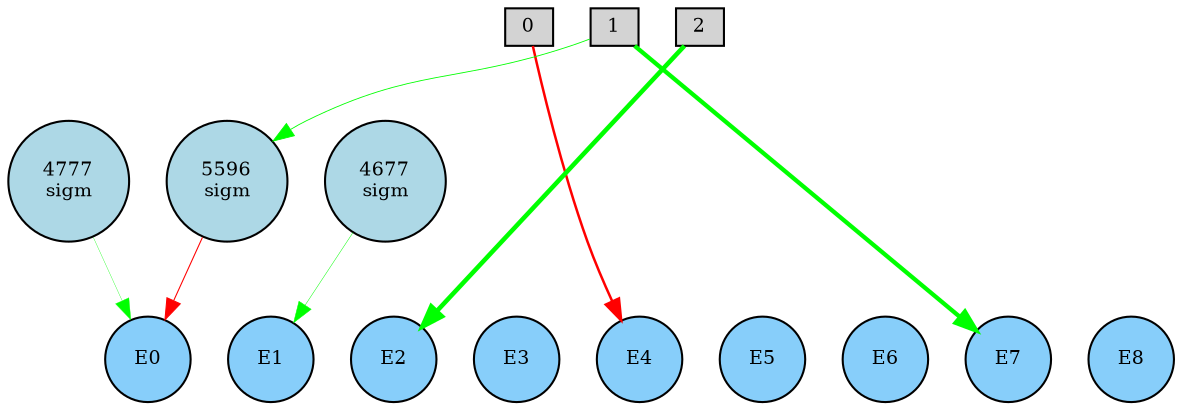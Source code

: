digraph {
	node [fontsize=9 height=0.2 shape=circle width=0.2]
	subgraph inputs {
		node [shape=box style=filled]
		rank=source
		0 [fillcolor=lightgray]
		1 [fillcolor=lightgray]
		0 -> 1 [style=invis]
		2 [fillcolor=lightgray]
		1 -> 2 [style=invis]
	}
	subgraph outputs {
		node [style=filled]
		rank=sink
		E0 [fillcolor=lightskyblue fontsize=9 height=0.2 shape=circle width=0.2]
		E1 [fillcolor=lightskyblue fontsize=9 height=0.2 shape=circle width=0.2]
		E0 -> E1 [style=invis]
		E2 [fillcolor=lightskyblue fontsize=9 height=0.2 shape=circle width=0.2]
		E1 -> E2 [style=invis]
		E3 [fillcolor=lightskyblue fontsize=9 height=0.2 shape=circle width=0.2]
		E2 -> E3 [style=invis]
		E4 [fillcolor=lightskyblue fontsize=9 height=0.2 shape=circle width=0.2]
		E3 -> E4 [style=invis]
		E5 [fillcolor=lightskyblue fontsize=9 height=0.2 shape=circle width=0.2]
		E4 -> E5 [style=invis]
		E6 [fillcolor=lightskyblue fontsize=9 height=0.2 shape=circle width=0.2]
		E5 -> E6 [style=invis]
		E7 [fillcolor=lightskyblue fontsize=9 height=0.2 shape=circle width=0.2]
		E6 -> E7 [style=invis]
		E8 [fillcolor=lightskyblue fontsize=9 height=0.2 shape=circle width=0.2]
		E7 -> E8 [style=invis]
	}
	4677 [label="4677
sigm" fillcolor=lightblue style=filled]
	4777 [label="4777
sigm" fillcolor=lightblue style=filled]
	5596 [label="5596
sigm" fillcolor=lightblue style=filled]
	0 -> E4 [color=red penwidth=1.2013051793048544 style=solid]
	1 -> E7 [color=green penwidth=2.064676150727734 style=solid]
	2 -> E2 [color=green penwidth=2.1955436797184866 style=solid]
	4677 -> E1 [color=green penwidth=0.2306902903326233 style=solid]
	4777 -> E0 [color=green penwidth=0.16665692102411195 style=solid]
	1 -> 5596 [color=green penwidth=0.4120763170768731 style=solid]
	5596 -> E0 [color=red penwidth=0.5144606731590755 style=solid]
}
